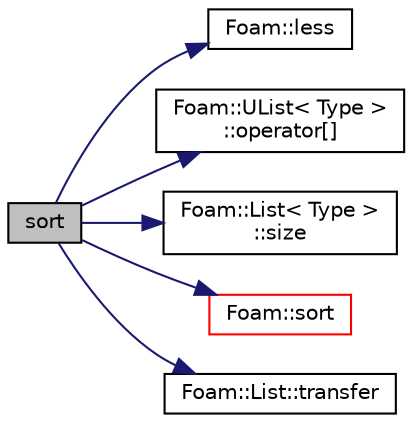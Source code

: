 digraph "sort"
{
  bgcolor="transparent";
  edge [fontname="Helvetica",fontsize="10",labelfontname="Helvetica",labelfontsize="10"];
  node [fontname="Helvetica",fontsize="10",shape=record];
  rankdir="LR";
  Node44 [label="sort",height=0.2,width=0.4,color="black", fillcolor="grey75", style="filled", fontcolor="black"];
  Node44 -> Node45 [color="midnightblue",fontsize="10",style="solid",fontname="Helvetica"];
  Node45 [label="Foam::less",height=0.2,width=0.4,color="black",URL="$a21851.html#aa94edac9dd43dd3114964d552001710e",tooltip="To compare normals. "];
  Node44 -> Node46 [color="midnightblue",fontsize="10",style="solid",fontname="Helvetica"];
  Node46 [label="Foam::UList\< Type \>\l::operator[]",height=0.2,width=0.4,color="black",URL="$a26837.html#a851e28f7788bbc82f5a4aa9f0efdefe4",tooltip="Return element of UList. "];
  Node44 -> Node47 [color="midnightblue",fontsize="10",style="solid",fontname="Helvetica"];
  Node47 [label="Foam::List\< Type \>\l::size",height=0.2,width=0.4,color="black",URL="$a26833.html#a47b3bf30da1eb3ab8076b5fbe00e0494",tooltip="Return the number of elements in the UList. "];
  Node44 -> Node48 [color="midnightblue",fontsize="10",style="solid",fontname="Helvetica"];
  Node48 [label="Foam::sort",height=0.2,width=0.4,color="red",URL="$a21851.html#a8040176c5570405aa954090217c37fbe"];
  Node44 -> Node51 [color="midnightblue",fontsize="10",style="solid",fontname="Helvetica"];
  Node51 [label="Foam::List::transfer",height=0.2,width=0.4,color="black",URL="$a26833.html#a25ad1d2084d16b234b0cf91c07e832c0",tooltip="Transfer the contents of the argument List into this list. "];
}

